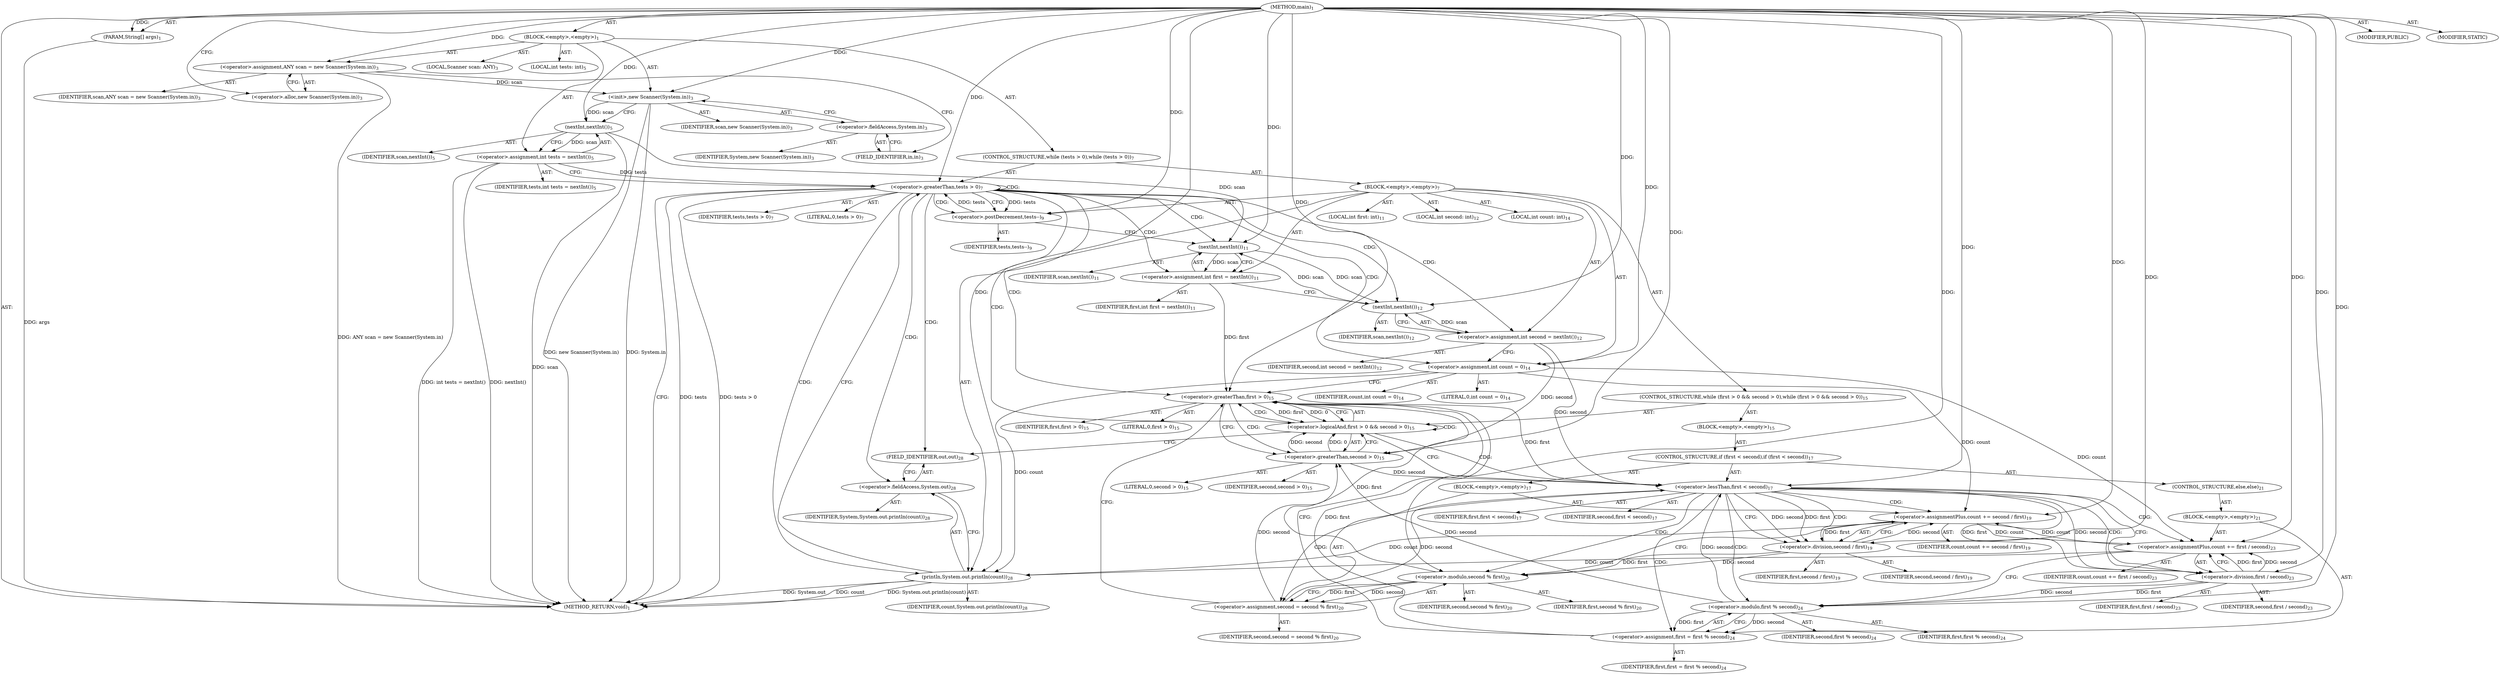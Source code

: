 digraph "main" {  
"19" [label = <(METHOD,main)<SUB>1</SUB>> ]
"20" [label = <(PARAM,String[] args)<SUB>1</SUB>> ]
"21" [label = <(BLOCK,&lt;empty&gt;,&lt;empty&gt;)<SUB>1</SUB>> ]
"4" [label = <(LOCAL,Scanner scan: ANY)<SUB>3</SUB>> ]
"22" [label = <(&lt;operator&gt;.assignment,ANY scan = new Scanner(System.in))<SUB>3</SUB>> ]
"23" [label = <(IDENTIFIER,scan,ANY scan = new Scanner(System.in))<SUB>3</SUB>> ]
"24" [label = <(&lt;operator&gt;.alloc,new Scanner(System.in))<SUB>3</SUB>> ]
"25" [label = <(&lt;init&gt;,new Scanner(System.in))<SUB>3</SUB>> ]
"3" [label = <(IDENTIFIER,scan,new Scanner(System.in))<SUB>3</SUB>> ]
"26" [label = <(&lt;operator&gt;.fieldAccess,System.in)<SUB>3</SUB>> ]
"27" [label = <(IDENTIFIER,System,new Scanner(System.in))<SUB>3</SUB>> ]
"28" [label = <(FIELD_IDENTIFIER,in,in)<SUB>3</SUB>> ]
"29" [label = <(LOCAL,int tests: int)<SUB>5</SUB>> ]
"30" [label = <(&lt;operator&gt;.assignment,int tests = nextInt())<SUB>5</SUB>> ]
"31" [label = <(IDENTIFIER,tests,int tests = nextInt())<SUB>5</SUB>> ]
"32" [label = <(nextInt,nextInt())<SUB>5</SUB>> ]
"33" [label = <(IDENTIFIER,scan,nextInt())<SUB>5</SUB>> ]
"34" [label = <(CONTROL_STRUCTURE,while (tests &gt; 0),while (tests &gt; 0))<SUB>7</SUB>> ]
"35" [label = <(&lt;operator&gt;.greaterThan,tests &gt; 0)<SUB>7</SUB>> ]
"36" [label = <(IDENTIFIER,tests,tests &gt; 0)<SUB>7</SUB>> ]
"37" [label = <(LITERAL,0,tests &gt; 0)<SUB>7</SUB>> ]
"38" [label = <(BLOCK,&lt;empty&gt;,&lt;empty&gt;)<SUB>7</SUB>> ]
"39" [label = <(&lt;operator&gt;.postDecrement,tests--)<SUB>9</SUB>> ]
"40" [label = <(IDENTIFIER,tests,tests--)<SUB>9</SUB>> ]
"41" [label = <(LOCAL,int first: int)<SUB>11</SUB>> ]
"42" [label = <(&lt;operator&gt;.assignment,int first = nextInt())<SUB>11</SUB>> ]
"43" [label = <(IDENTIFIER,first,int first = nextInt())<SUB>11</SUB>> ]
"44" [label = <(nextInt,nextInt())<SUB>11</SUB>> ]
"45" [label = <(IDENTIFIER,scan,nextInt())<SUB>11</SUB>> ]
"46" [label = <(LOCAL,int second: int)<SUB>12</SUB>> ]
"47" [label = <(&lt;operator&gt;.assignment,int second = nextInt())<SUB>12</SUB>> ]
"48" [label = <(IDENTIFIER,second,int second = nextInt())<SUB>12</SUB>> ]
"49" [label = <(nextInt,nextInt())<SUB>12</SUB>> ]
"50" [label = <(IDENTIFIER,scan,nextInt())<SUB>12</SUB>> ]
"51" [label = <(LOCAL,int count: int)<SUB>14</SUB>> ]
"52" [label = <(&lt;operator&gt;.assignment,int count = 0)<SUB>14</SUB>> ]
"53" [label = <(IDENTIFIER,count,int count = 0)<SUB>14</SUB>> ]
"54" [label = <(LITERAL,0,int count = 0)<SUB>14</SUB>> ]
"55" [label = <(CONTROL_STRUCTURE,while (first &gt; 0 &amp;&amp; second &gt; 0),while (first &gt; 0 &amp;&amp; second &gt; 0))<SUB>15</SUB>> ]
"56" [label = <(&lt;operator&gt;.logicalAnd,first &gt; 0 &amp;&amp; second &gt; 0)<SUB>15</SUB>> ]
"57" [label = <(&lt;operator&gt;.greaterThan,first &gt; 0)<SUB>15</SUB>> ]
"58" [label = <(IDENTIFIER,first,first &gt; 0)<SUB>15</SUB>> ]
"59" [label = <(LITERAL,0,first &gt; 0)<SUB>15</SUB>> ]
"60" [label = <(&lt;operator&gt;.greaterThan,second &gt; 0)<SUB>15</SUB>> ]
"61" [label = <(IDENTIFIER,second,second &gt; 0)<SUB>15</SUB>> ]
"62" [label = <(LITERAL,0,second &gt; 0)<SUB>15</SUB>> ]
"63" [label = <(BLOCK,&lt;empty&gt;,&lt;empty&gt;)<SUB>15</SUB>> ]
"64" [label = <(CONTROL_STRUCTURE,if (first &lt; second),if (first &lt; second))<SUB>17</SUB>> ]
"65" [label = <(&lt;operator&gt;.lessThan,first &lt; second)<SUB>17</SUB>> ]
"66" [label = <(IDENTIFIER,first,first &lt; second)<SUB>17</SUB>> ]
"67" [label = <(IDENTIFIER,second,first &lt; second)<SUB>17</SUB>> ]
"68" [label = <(BLOCK,&lt;empty&gt;,&lt;empty&gt;)<SUB>17</SUB>> ]
"69" [label = <(&lt;operator&gt;.assignmentPlus,count += second / first)<SUB>19</SUB>> ]
"70" [label = <(IDENTIFIER,count,count += second / first)<SUB>19</SUB>> ]
"71" [label = <(&lt;operator&gt;.division,second / first)<SUB>19</SUB>> ]
"72" [label = <(IDENTIFIER,second,second / first)<SUB>19</SUB>> ]
"73" [label = <(IDENTIFIER,first,second / first)<SUB>19</SUB>> ]
"74" [label = <(&lt;operator&gt;.assignment,second = second % first)<SUB>20</SUB>> ]
"75" [label = <(IDENTIFIER,second,second = second % first)<SUB>20</SUB>> ]
"76" [label = <(&lt;operator&gt;.modulo,second % first)<SUB>20</SUB>> ]
"77" [label = <(IDENTIFIER,second,second % first)<SUB>20</SUB>> ]
"78" [label = <(IDENTIFIER,first,second % first)<SUB>20</SUB>> ]
"79" [label = <(CONTROL_STRUCTURE,else,else)<SUB>21</SUB>> ]
"80" [label = <(BLOCK,&lt;empty&gt;,&lt;empty&gt;)<SUB>21</SUB>> ]
"81" [label = <(&lt;operator&gt;.assignmentPlus,count += first / second)<SUB>23</SUB>> ]
"82" [label = <(IDENTIFIER,count,count += first / second)<SUB>23</SUB>> ]
"83" [label = <(&lt;operator&gt;.division,first / second)<SUB>23</SUB>> ]
"84" [label = <(IDENTIFIER,first,first / second)<SUB>23</SUB>> ]
"85" [label = <(IDENTIFIER,second,first / second)<SUB>23</SUB>> ]
"86" [label = <(&lt;operator&gt;.assignment,first = first % second)<SUB>24</SUB>> ]
"87" [label = <(IDENTIFIER,first,first = first % second)<SUB>24</SUB>> ]
"88" [label = <(&lt;operator&gt;.modulo,first % second)<SUB>24</SUB>> ]
"89" [label = <(IDENTIFIER,first,first % second)<SUB>24</SUB>> ]
"90" [label = <(IDENTIFIER,second,first % second)<SUB>24</SUB>> ]
"91" [label = <(println,System.out.println(count))<SUB>28</SUB>> ]
"92" [label = <(&lt;operator&gt;.fieldAccess,System.out)<SUB>28</SUB>> ]
"93" [label = <(IDENTIFIER,System,System.out.println(count))<SUB>28</SUB>> ]
"94" [label = <(FIELD_IDENTIFIER,out,out)<SUB>28</SUB>> ]
"95" [label = <(IDENTIFIER,count,System.out.println(count))<SUB>28</SUB>> ]
"96" [label = <(MODIFIER,PUBLIC)> ]
"97" [label = <(MODIFIER,STATIC)> ]
"98" [label = <(METHOD_RETURN,void)<SUB>1</SUB>> ]
  "19" -> "20"  [ label = "AST: "] 
  "19" -> "21"  [ label = "AST: "] 
  "19" -> "96"  [ label = "AST: "] 
  "19" -> "97"  [ label = "AST: "] 
  "19" -> "98"  [ label = "AST: "] 
  "21" -> "4"  [ label = "AST: "] 
  "21" -> "22"  [ label = "AST: "] 
  "21" -> "25"  [ label = "AST: "] 
  "21" -> "29"  [ label = "AST: "] 
  "21" -> "30"  [ label = "AST: "] 
  "21" -> "34"  [ label = "AST: "] 
  "22" -> "23"  [ label = "AST: "] 
  "22" -> "24"  [ label = "AST: "] 
  "25" -> "3"  [ label = "AST: "] 
  "25" -> "26"  [ label = "AST: "] 
  "26" -> "27"  [ label = "AST: "] 
  "26" -> "28"  [ label = "AST: "] 
  "30" -> "31"  [ label = "AST: "] 
  "30" -> "32"  [ label = "AST: "] 
  "32" -> "33"  [ label = "AST: "] 
  "34" -> "35"  [ label = "AST: "] 
  "34" -> "38"  [ label = "AST: "] 
  "35" -> "36"  [ label = "AST: "] 
  "35" -> "37"  [ label = "AST: "] 
  "38" -> "39"  [ label = "AST: "] 
  "38" -> "41"  [ label = "AST: "] 
  "38" -> "42"  [ label = "AST: "] 
  "38" -> "46"  [ label = "AST: "] 
  "38" -> "47"  [ label = "AST: "] 
  "38" -> "51"  [ label = "AST: "] 
  "38" -> "52"  [ label = "AST: "] 
  "38" -> "55"  [ label = "AST: "] 
  "38" -> "91"  [ label = "AST: "] 
  "39" -> "40"  [ label = "AST: "] 
  "42" -> "43"  [ label = "AST: "] 
  "42" -> "44"  [ label = "AST: "] 
  "44" -> "45"  [ label = "AST: "] 
  "47" -> "48"  [ label = "AST: "] 
  "47" -> "49"  [ label = "AST: "] 
  "49" -> "50"  [ label = "AST: "] 
  "52" -> "53"  [ label = "AST: "] 
  "52" -> "54"  [ label = "AST: "] 
  "55" -> "56"  [ label = "AST: "] 
  "55" -> "63"  [ label = "AST: "] 
  "56" -> "57"  [ label = "AST: "] 
  "56" -> "60"  [ label = "AST: "] 
  "57" -> "58"  [ label = "AST: "] 
  "57" -> "59"  [ label = "AST: "] 
  "60" -> "61"  [ label = "AST: "] 
  "60" -> "62"  [ label = "AST: "] 
  "63" -> "64"  [ label = "AST: "] 
  "64" -> "65"  [ label = "AST: "] 
  "64" -> "68"  [ label = "AST: "] 
  "64" -> "79"  [ label = "AST: "] 
  "65" -> "66"  [ label = "AST: "] 
  "65" -> "67"  [ label = "AST: "] 
  "68" -> "69"  [ label = "AST: "] 
  "68" -> "74"  [ label = "AST: "] 
  "69" -> "70"  [ label = "AST: "] 
  "69" -> "71"  [ label = "AST: "] 
  "71" -> "72"  [ label = "AST: "] 
  "71" -> "73"  [ label = "AST: "] 
  "74" -> "75"  [ label = "AST: "] 
  "74" -> "76"  [ label = "AST: "] 
  "76" -> "77"  [ label = "AST: "] 
  "76" -> "78"  [ label = "AST: "] 
  "79" -> "80"  [ label = "AST: "] 
  "80" -> "81"  [ label = "AST: "] 
  "80" -> "86"  [ label = "AST: "] 
  "81" -> "82"  [ label = "AST: "] 
  "81" -> "83"  [ label = "AST: "] 
  "83" -> "84"  [ label = "AST: "] 
  "83" -> "85"  [ label = "AST: "] 
  "86" -> "87"  [ label = "AST: "] 
  "86" -> "88"  [ label = "AST: "] 
  "88" -> "89"  [ label = "AST: "] 
  "88" -> "90"  [ label = "AST: "] 
  "91" -> "92"  [ label = "AST: "] 
  "91" -> "95"  [ label = "AST: "] 
  "92" -> "93"  [ label = "AST: "] 
  "92" -> "94"  [ label = "AST: "] 
  "22" -> "28"  [ label = "CFG: "] 
  "25" -> "32"  [ label = "CFG: "] 
  "30" -> "35"  [ label = "CFG: "] 
  "24" -> "22"  [ label = "CFG: "] 
  "26" -> "25"  [ label = "CFG: "] 
  "32" -> "30"  [ label = "CFG: "] 
  "35" -> "98"  [ label = "CFG: "] 
  "35" -> "39"  [ label = "CFG: "] 
  "28" -> "26"  [ label = "CFG: "] 
  "39" -> "44"  [ label = "CFG: "] 
  "42" -> "49"  [ label = "CFG: "] 
  "47" -> "52"  [ label = "CFG: "] 
  "52" -> "57"  [ label = "CFG: "] 
  "91" -> "35"  [ label = "CFG: "] 
  "44" -> "42"  [ label = "CFG: "] 
  "49" -> "47"  [ label = "CFG: "] 
  "56" -> "65"  [ label = "CFG: "] 
  "56" -> "94"  [ label = "CFG: "] 
  "92" -> "91"  [ label = "CFG: "] 
  "57" -> "56"  [ label = "CFG: "] 
  "57" -> "60"  [ label = "CFG: "] 
  "60" -> "56"  [ label = "CFG: "] 
  "94" -> "92"  [ label = "CFG: "] 
  "65" -> "71"  [ label = "CFG: "] 
  "65" -> "83"  [ label = "CFG: "] 
  "69" -> "76"  [ label = "CFG: "] 
  "74" -> "57"  [ label = "CFG: "] 
  "71" -> "69"  [ label = "CFG: "] 
  "76" -> "74"  [ label = "CFG: "] 
  "81" -> "88"  [ label = "CFG: "] 
  "86" -> "57"  [ label = "CFG: "] 
  "83" -> "81"  [ label = "CFG: "] 
  "88" -> "86"  [ label = "CFG: "] 
  "19" -> "24"  [ label = "CFG: "] 
  "20" -> "98"  [ label = "DDG: args"] 
  "22" -> "98"  [ label = "DDG: ANY scan = new Scanner(System.in)"] 
  "25" -> "98"  [ label = "DDG: System.in"] 
  "25" -> "98"  [ label = "DDG: new Scanner(System.in)"] 
  "32" -> "98"  [ label = "DDG: scan"] 
  "30" -> "98"  [ label = "DDG: nextInt()"] 
  "30" -> "98"  [ label = "DDG: int tests = nextInt()"] 
  "35" -> "98"  [ label = "DDG: tests"] 
  "35" -> "98"  [ label = "DDG: tests &gt; 0"] 
  "91" -> "98"  [ label = "DDG: System.out"] 
  "91" -> "98"  [ label = "DDG: count"] 
  "91" -> "98"  [ label = "DDG: System.out.println(count)"] 
  "19" -> "20"  [ label = "DDG: "] 
  "19" -> "22"  [ label = "DDG: "] 
  "32" -> "30"  [ label = "DDG: scan"] 
  "22" -> "25"  [ label = "DDG: scan"] 
  "19" -> "25"  [ label = "DDG: "] 
  "25" -> "32"  [ label = "DDG: scan"] 
  "19" -> "32"  [ label = "DDG: "] 
  "30" -> "35"  [ label = "DDG: tests"] 
  "39" -> "35"  [ label = "DDG: tests"] 
  "19" -> "35"  [ label = "DDG: "] 
  "44" -> "42"  [ label = "DDG: scan"] 
  "49" -> "47"  [ label = "DDG: scan"] 
  "19" -> "52"  [ label = "DDG: "] 
  "35" -> "39"  [ label = "DDG: tests"] 
  "19" -> "39"  [ label = "DDG: "] 
  "52" -> "91"  [ label = "DDG: count"] 
  "81" -> "91"  [ label = "DDG: count"] 
  "69" -> "91"  [ label = "DDG: count"] 
  "19" -> "91"  [ label = "DDG: "] 
  "32" -> "44"  [ label = "DDG: scan"] 
  "49" -> "44"  [ label = "DDG: scan"] 
  "19" -> "44"  [ label = "DDG: "] 
  "44" -> "49"  [ label = "DDG: scan"] 
  "19" -> "49"  [ label = "DDG: "] 
  "57" -> "56"  [ label = "DDG: first"] 
  "57" -> "56"  [ label = "DDG: 0"] 
  "60" -> "56"  [ label = "DDG: second"] 
  "60" -> "56"  [ label = "DDG: 0"] 
  "42" -> "57"  [ label = "DDG: first"] 
  "86" -> "57"  [ label = "DDG: first"] 
  "76" -> "57"  [ label = "DDG: first"] 
  "19" -> "57"  [ label = "DDG: "] 
  "47" -> "60"  [ label = "DDG: second"] 
  "88" -> "60"  [ label = "DDG: second"] 
  "74" -> "60"  [ label = "DDG: second"] 
  "19" -> "60"  [ label = "DDG: "] 
  "57" -> "65"  [ label = "DDG: first"] 
  "19" -> "65"  [ label = "DDG: "] 
  "47" -> "65"  [ label = "DDG: second"] 
  "60" -> "65"  [ label = "DDG: second"] 
  "88" -> "65"  [ label = "DDG: second"] 
  "74" -> "65"  [ label = "DDG: second"] 
  "71" -> "69"  [ label = "DDG: second"] 
  "71" -> "69"  [ label = "DDG: first"] 
  "76" -> "74"  [ label = "DDG: second"] 
  "76" -> "74"  [ label = "DDG: first"] 
  "52" -> "69"  [ label = "DDG: count"] 
  "81" -> "69"  [ label = "DDG: count"] 
  "19" -> "69"  [ label = "DDG: "] 
  "83" -> "81"  [ label = "DDG: first"] 
  "83" -> "81"  [ label = "DDG: second"] 
  "88" -> "86"  [ label = "DDG: first"] 
  "88" -> "86"  [ label = "DDG: second"] 
  "65" -> "71"  [ label = "DDG: second"] 
  "19" -> "71"  [ label = "DDG: "] 
  "65" -> "71"  [ label = "DDG: first"] 
  "71" -> "76"  [ label = "DDG: second"] 
  "19" -> "76"  [ label = "DDG: "] 
  "71" -> "76"  [ label = "DDG: first"] 
  "52" -> "81"  [ label = "DDG: count"] 
  "69" -> "81"  [ label = "DDG: count"] 
  "19" -> "81"  [ label = "DDG: "] 
  "65" -> "83"  [ label = "DDG: first"] 
  "19" -> "83"  [ label = "DDG: "] 
  "65" -> "83"  [ label = "DDG: second"] 
  "83" -> "88"  [ label = "DDG: first"] 
  "19" -> "88"  [ label = "DDG: "] 
  "83" -> "88"  [ label = "DDG: second"] 
  "35" -> "47"  [ label = "CDG: "] 
  "35" -> "94"  [ label = "CDG: "] 
  "35" -> "49"  [ label = "CDG: "] 
  "35" -> "42"  [ label = "CDG: "] 
  "35" -> "57"  [ label = "CDG: "] 
  "35" -> "52"  [ label = "CDG: "] 
  "35" -> "56"  [ label = "CDG: "] 
  "35" -> "92"  [ label = "CDG: "] 
  "35" -> "91"  [ label = "CDG: "] 
  "35" -> "44"  [ label = "CDG: "] 
  "35" -> "35"  [ label = "CDG: "] 
  "35" -> "39"  [ label = "CDG: "] 
  "56" -> "57"  [ label = "CDG: "] 
  "56" -> "56"  [ label = "CDG: "] 
  "56" -> "65"  [ label = "CDG: "] 
  "57" -> "60"  [ label = "CDG: "] 
  "65" -> "81"  [ label = "CDG: "] 
  "65" -> "69"  [ label = "CDG: "] 
  "65" -> "74"  [ label = "CDG: "] 
  "65" -> "76"  [ label = "CDG: "] 
  "65" -> "83"  [ label = "CDG: "] 
  "65" -> "71"  [ label = "CDG: "] 
  "65" -> "88"  [ label = "CDG: "] 
  "65" -> "86"  [ label = "CDG: "] 
}
